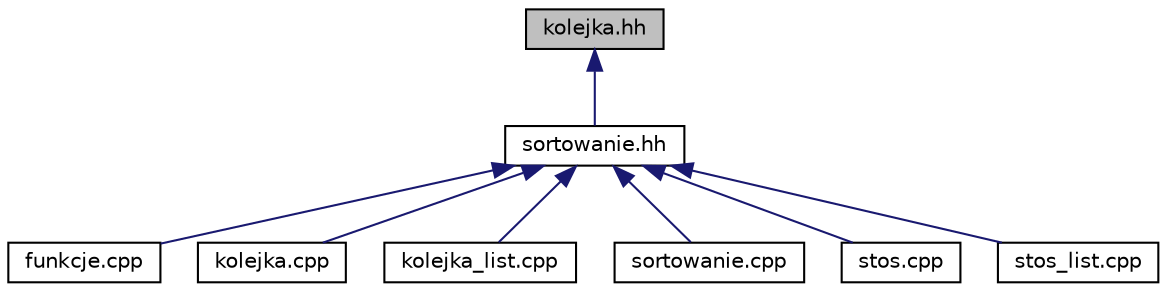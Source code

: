 digraph G
{
  edge [fontname="Helvetica",fontsize="10",labelfontname="Helvetica",labelfontsize="10"];
  node [fontname="Helvetica",fontsize="10",shape=record];
  Node1 [label="kolejka.hh",height=0.2,width=0.4,color="black", fillcolor="grey75", style="filled" fontcolor="black"];
  Node1 -> Node2 [dir="back",color="midnightblue",fontsize="10",style="solid"];
  Node2 [label="sortowanie.hh",height=0.2,width=0.4,color="black", fillcolor="white", style="filled",URL="$sortowanie_8hh.html",tooltip="Deklaracje funkcji sortowania Quick, Merge i Heap."];
  Node2 -> Node3 [dir="back",color="midnightblue",fontsize="10",style="solid"];
  Node3 [label="funkcje.cpp",height=0.2,width=0.4,color="black", fillcolor="white", style="filled",URL="$funkcje_8cpp.html",tooltip="Modul zawierajacy definicje funkcji mnozenia oraz przeciazen operatorow dla vectora."];
  Node2 -> Node4 [dir="back",color="midnightblue",fontsize="10",style="solid"];
  Node4 [label="kolejka.cpp",height=0.2,width=0.4,color="black", fillcolor="white", style="filled",URL="$kolejka_8cpp.html",tooltip="Modul zawierajacy definicje metod klasy KolejkaTab."];
  Node2 -> Node5 [dir="back",color="midnightblue",fontsize="10",style="solid"];
  Node5 [label="kolejka_list.cpp",height=0.2,width=0.4,color="black", fillcolor="white", style="filled",URL="$kolejka__list_8cpp.html",tooltip="Modul zawierajacy definicje metod klasy KolejkaList."];
  Node2 -> Node6 [dir="back",color="midnightblue",fontsize="10",style="solid"];
  Node6 [label="sortowanie.cpp",height=0.2,width=0.4,color="black", fillcolor="white", style="filled",URL="$sortowanie_8cpp.html",tooltip="Modul zawierajacy definicje funkcji sortowania Quick, Merge i Heap."];
  Node2 -> Node7 [dir="back",color="midnightblue",fontsize="10",style="solid"];
  Node7 [label="stos.cpp",height=0.2,width=0.4,color="black", fillcolor="white", style="filled",URL="$stos_8cpp.html",tooltip="Modul zawierajacy definicje metod klasy StosTab."];
  Node2 -> Node8 [dir="back",color="midnightblue",fontsize="10",style="solid"];
  Node8 [label="stos_list.cpp",height=0.2,width=0.4,color="black", fillcolor="white", style="filled",URL="$stos__list_8cpp.html",tooltip="Modul zawierajacy definicje metod klasy StosList."];
}

